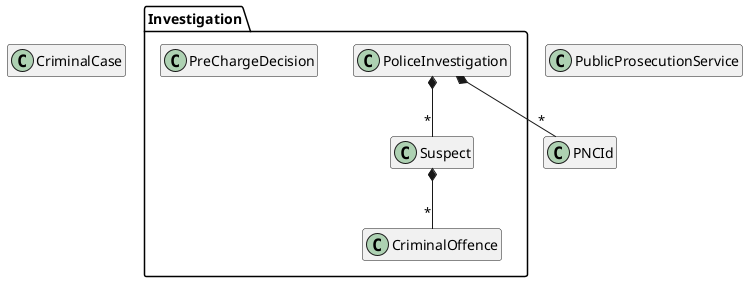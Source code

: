 @startuml
hide empty members
hide empty methods

package Investigation {

    class CriminalOffence {
    }

    class PoliceInvestigation {
    }

    class PreChargeDecision {
    }

    class Suspect {
    }

}

class CriminalCase {
}

class PNCId {
}

class PublicProsecutionService {
}

Suspect *-- "*" CriminalOffence

PoliceInvestigation *-- "*" Suspect

PoliceInvestigation *-- "*" PNCId

@enduml
